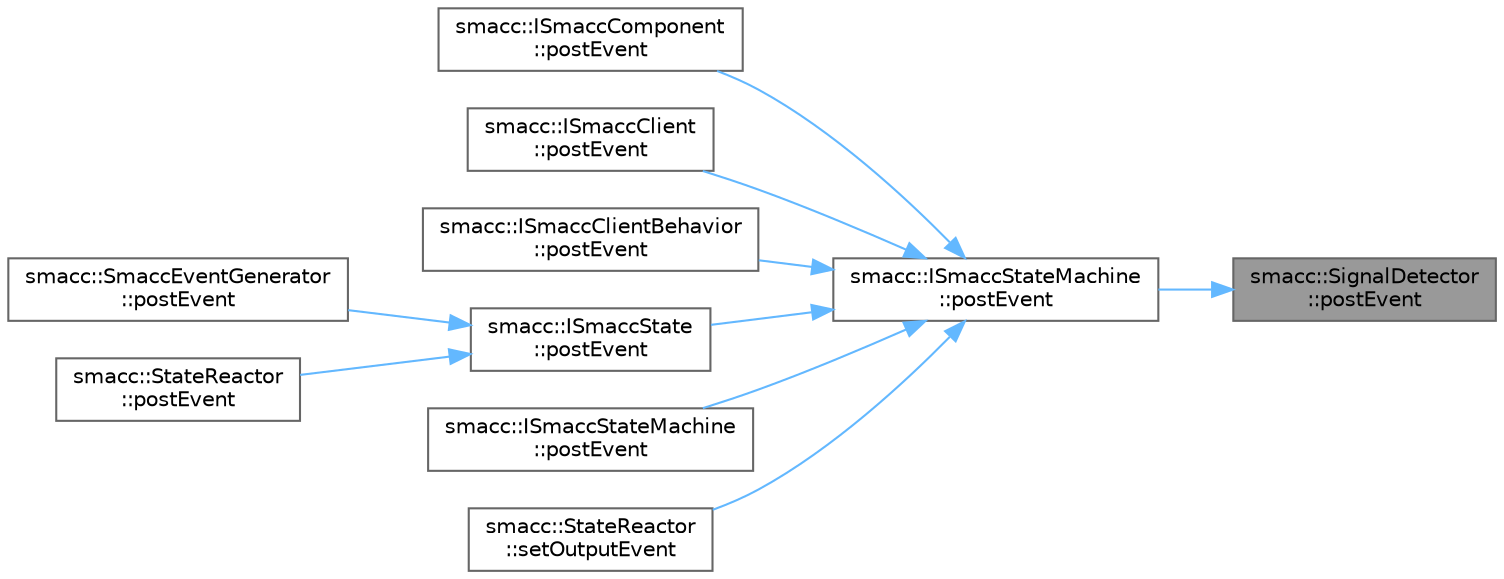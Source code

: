 digraph "smacc::SignalDetector::postEvent"
{
 // LATEX_PDF_SIZE
  bgcolor="transparent";
  edge [fontname=Helvetica,fontsize=10,labelfontname=Helvetica,labelfontsize=10];
  node [fontname=Helvetica,fontsize=10,shape=box,height=0.2,width=0.4];
  rankdir="RL";
  Node1 [label="smacc::SignalDetector\l::postEvent",height=0.2,width=0.4,color="gray40", fillcolor="grey60", style="filled", fontcolor="black",tooltip=" "];
  Node1 -> Node2 [dir="back",color="steelblue1",style="solid"];
  Node2 [label="smacc::ISmaccStateMachine\l::postEvent",height=0.2,width=0.4,color="grey40", fillcolor="white", style="filled",URL="$classsmacc_1_1ISmaccStateMachine.html#afcb6a216441aeaea2cba4e1ab12c366b",tooltip=" "];
  Node2 -> Node3 [dir="back",color="steelblue1",style="solid"];
  Node3 [label="smacc::ISmaccComponent\l::postEvent",height=0.2,width=0.4,color="grey40", fillcolor="white", style="filled",URL="$classsmacc_1_1ISmaccComponent.html#a687dead5b87a3b9781b9bf6ab0b7afa5",tooltip=" "];
  Node2 -> Node4 [dir="back",color="steelblue1",style="solid"];
  Node4 [label="smacc::ISmaccClient\l::postEvent",height=0.2,width=0.4,color="grey40", fillcolor="white", style="filled",URL="$classsmacc_1_1ISmaccClient.html#a46cbc0d695214efe40d29247323bfc80",tooltip=" "];
  Node2 -> Node5 [dir="back",color="steelblue1",style="solid"];
  Node5 [label="smacc::ISmaccClientBehavior\l::postEvent",height=0.2,width=0.4,color="grey40", fillcolor="white", style="filled",URL="$classsmacc_1_1ISmaccClientBehavior.html#af8c7fc75e85d717ecee0dcd254f71681",tooltip=" "];
  Node2 -> Node6 [dir="back",color="steelblue1",style="solid"];
  Node6 [label="smacc::ISmaccState\l::postEvent",height=0.2,width=0.4,color="grey40", fillcolor="white", style="filled",URL="$classsmacc_1_1ISmaccState.html#acef404ab3766ddf2892e8dad14a4a7cf",tooltip=" "];
  Node6 -> Node7 [dir="back",color="steelblue1",style="solid"];
  Node7 [label="smacc::SmaccEventGenerator\l::postEvent",height=0.2,width=0.4,color="grey40", fillcolor="white", style="filled",URL="$classsmacc_1_1SmaccEventGenerator.html#a0bc8c90df39c07d36f74e3dd60ad5c8d",tooltip=" "];
  Node6 -> Node8 [dir="back",color="steelblue1",style="solid"];
  Node8 [label="smacc::StateReactor\l::postEvent",height=0.2,width=0.4,color="grey40", fillcolor="white", style="filled",URL="$classsmacc_1_1StateReactor.html#a06303bdf908d04d5a6eb5f63131e68bd",tooltip=" "];
  Node2 -> Node9 [dir="back",color="steelblue1",style="solid"];
  Node9 [label="smacc::ISmaccStateMachine\l::postEvent",height=0.2,width=0.4,color="grey40", fillcolor="white", style="filled",URL="$classsmacc_1_1ISmaccStateMachine.html#a7a68162b2cadb10e51ab0d28d7aed307",tooltip=" "];
  Node2 -> Node10 [dir="back",color="steelblue1",style="solid"];
  Node10 [label="smacc::StateReactor\l::setOutputEvent",height=0.2,width=0.4,color="grey40", fillcolor="white", style="filled",URL="$classsmacc_1_1StateReactor.html#ae9d0dd0c8cdcc57f8881f0962040c8ed",tooltip=" "];
}

